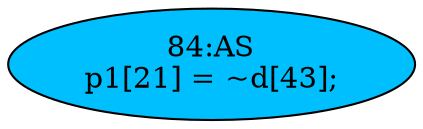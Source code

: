 strict digraph "" {
	node [label="\N"];
	"84:AS"	 [ast="<pyverilog.vparser.ast.Assign object at 0x7fee01bc9e10>",
		def_var="['p1']",
		fillcolor=deepskyblue,
		label="84:AS
p1[21] = ~d[43];",
		statements="[]",
		style=filled,
		typ=Assign,
		use_var="['d']"];
}

